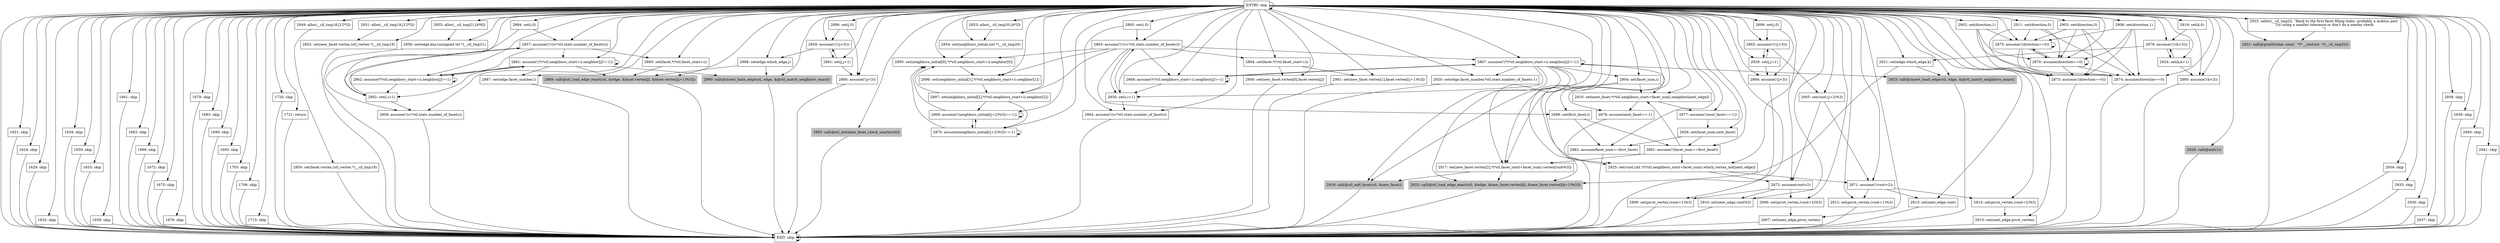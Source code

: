 digraph stl_fill_holes {
{
node [shape=box]
ENTRY [label="ENTRY: skip" ]
EXIT [label="EXIT: skip" ]
1621 [label="1621: skip" ]
1624 [label="1624: skip" ]
1629 [label="1629: skip" ]
1632 [label="1632: skip" ]
1634 [label="1634: skip" ]
1650 [label="1650: skip" ]
1653 [label="1653: skip" ]
1658 [label="1658: skip" ]
1661 [label="1661: skip" ]
1663 [label="1663: skip" ]
1666 [label="1666: skip" ]
1672 [label="1672: skip" ]
1675 [label="1675: skip" ]
1676 [label="1676: skip" ]
1679 [label="1679: skip" ]
1683 [label="1683: skip" ]
1690 [label="1690: skip" ]
1693 [label="1693: skip" ]
1703 [label="1703: skip" ]
1706 [label="1706: skip" ]
1713 [label="1713: skip" ]
1720 [label="1720: skip" ]
1721 [label="1721: return" ]
2849 [label="2849: alloc(__cil_tmp18,[12*3])" ]
2850 [label="2850: set(facet.vertex,(stl_vertex *)__cil_tmp18)" ]
2851 [label="2851: alloc(__cil_tmp19,[12*3])" ]
2852 [label="2852: set(new_facet.vertex,(stl_vertex *)__cil_tmp19)" ]
2853 [label="2853: alloc(__cil_tmp20,[4*3])" ]
2854 [label="2854: set(neighbors_initial,(int *)__cil_tmp20)" ]
2855 [label="2855: alloc(__cil_tmp21,[4*6])" ]
2856 [label="2856: set(edge.key,(unsigned int *)__cil_tmp21)" ]
2857 [label="2857: assume(!(!(i<*stl.stats.number_of_facets)))" ]
2858 [label="2858: assume(!(i<*stl.stats.number_of_facets))" ]
2859 [label="2859: assume(!(!(j<3)))" ]
2860 [label="2860: assume(!(j<3))" ]
2861 [label="2861: assume(!(*(*stl.neighbors_start+i).neighbor[j]!=-1))" ]
2862 [label="2862: assume(*(*stl.neighbors_start+i).neighbor[j]!=-1)" ]
2863 [label="2863: assume(!(!(i<*stl.stats.number_of_facets)))" ]
2864 [label="2864: assume(!(i<*stl.stats.number_of_facets))" ]
2865 [label="2865: assume(!(!(j<3)))" ]
2866 [label="2866: assume(!(j<3))" ]
2867 [label="2867: assume(!(*(*stl.neighbors_start+i).neighbor[j]!=-1))" ]
2868 [label="2868: assume(*(*stl.neighbors_start+i).neighbor[j]!=-1)" ]
2869 [label="2869: assume(!(neighbors_initial[(j+2)%3]==-1))" ]
2870 [label="2870: assume(neighbors_initial[(j+2)%3]==-1)" ]
2871 [label="2871: assume(!(vnot>2))" ]
2872 [label="2872: assume(vnot>2)" ]
2873 [label="2873: assume(!(direction==0))" ]
2874 [label="2874: assume(direction==0)" ]
2875 [label="2875: assume(!(direction==0))" ]
2876 [label="2876: assume(direction==0)" ]
2877 [label="2877: assume(!(next_facet==-1))" ]
2878 [label="2878: assume(next_facet==-1)" ]
2879 [label="2879: assume(!(!(k<3)))" ]
2880 [label="2880: assume(!(k<3))" ]
2881 [label="2881: assume(!(facet_num==first_facet))" ]
2882 [label="2882: assume(facet_num==first_facet)" ]
2883 [label="2883: call(@stl_initialize_facet_check_nearby(stl))" style=filled color=grey]
2884 [label="2884: set(i,0)" ]
2885 [label="2885: set(facet,*(*stl.facet_start+i))" ]
2886 [label="2886: set(j,0)" ]
2887 [label="2887: set(edge.facet_number,i)" ]
2888 [label="2888: set(edge.which_edge,j)" ]
2889 [label="2889: call(@stl_load_edge_exact(stl, &edge, &facet.vertex[j], &facet.vertex[(j+1)%3]))" style=filled color=grey]
2890 [label="2890: call(@insert_hash_edge(stl, edge, &@stl_match_neighbors_exact))" style=filled color=grey]
2891 [label="2891: set(j,j+1)" ]
2892 [label="2892: set(i,i+1)" ]
2893 [label="2893: set(i,0)" ]
2894 [label="2894: set(facet,*(*stl.facet_start+i))" ]
2895 [label="2895: set(neighbors_initial[0],*(*stl.neighbors_start+i).neighbor[0])" ]
2896 [label="2896: set(neighbors_initial[1],*(*stl.neighbors_start+i).neighbor[1])" ]
2897 [label="2897: set(neighbors_initial[2],*(*stl.neighbors_start+i).neighbor[2])" ]
2898 [label="2898: set(first_facet,i)" ]
2899 [label="2899: set(j,0)" ]
2900 [label="2900: set(new_facet.vertex[0],facet.vertex[j])" ]
2901 [label="2901: set(new_facet.vertex[1],facet.vertex[(j+1)%3])" ]
2902 [label="2902: set(direction,1)" ]
2903 [label="2903: set(direction,0)" ]
2904 [label="2904: set(facet_num,i)" ]
2905 [label="2905: set(vnot,(j+2)%3)" ]
2906 [label="2906: set(pivot_vertex,(vnot+2)%3)" ]
2907 [label="2907: set(next_edge,pivot_vertex)" ]
2908 [label="2908: set(direction,1)" ]
2909 [label="2909: set(pivot_vertex,(vnot+1)%3)" ]
2910 [label="2910: set(next_edge,vnot%3)" ]
2911 [label="2911: set(direction,0)" ]
2912 [label="2912: set(pivot_vertex,(vnot+1)%3)" ]
2913 [label="2913: set(next_edge,vnot)" ]
2914 [label="2914: set(pivot_vertex,(vnot+2)%3)" ]
2915 [label="2915: set(next_edge,pivot_vertex)" ]
2916 [label="2916: set(next_facet,*(*stl.neighbors_start+facet_num).neighbor[next_edge])" ]
2917 [label="2917: set(new_facet.vertex[2],*(*stl.facet_start+facet_num).vertex[vnot%3])" ]
2918 [label="2918: call(@stl_add_facet(stl, &new_facet))" style=filled color=grey]
2919 [label="2919: set(k,0)" ]
2920 [label="2920: set(edge.facet_number,*stl.stats.number_of_facets-1)" ]
2921 [label="2921: set(edge.which_edge,k)" ]
2922 [label="2922: call(@stl_load_edge_exact(stl, &edge, &new_facet.vertex[k], &new_facet.vertex[(k+1)%3]))" style=filled color=grey]
2923 [label="2923: call(@insert_hash_edge(stl, edge, &@stl_match_neighbors_exact))" style=filled color=grey]
2924 [label="2924: set(k,k+1)" ]
2925 [label="2925: set(vnot,(int )*(*stl.neighbors_start+facet_num).which_vertex_not[next_edge])" ]
2926 [label="2926: set(facet_num,next_facet)" ]
2928 [label="2928: call(@exit(1))" style=filled color=grey]
2929 [label="2929: set(j,j+1)" ]
2930 [label="2930: set(i,i+1)" ]
2931 [label="2931: call(@printf((char const   */* __restrict  */)__cil_tmp22))" style=filled color=grey]
2933 [label="2933: salloc(__cil_tmp22, \"Back to the first facet filling holes: probably a mobius part.\nTry using a smaller tolerance or don't do a nearby check\n\")" ]
2934 [label="2934: skip" ]
2935 [label="2935: skip" ]
2936 [label="2936: skip" ]
2937 [label="2937: skip" ]
2938 [label="2938: skip" ]
2939 [label="2939: skip" ]
2940 [label="2940: skip" ]
2941 [label="2941: skip" ]
}
ENTRY -> ENTRY
ENTRY -> EXIT
ENTRY -> 1621
ENTRY -> 1624
ENTRY -> 1629
ENTRY -> 1632
ENTRY -> 1634
ENTRY -> 1650
ENTRY -> 1653
ENTRY -> 1658
ENTRY -> 1661
ENTRY -> 1663
ENTRY -> 1666
ENTRY -> 1672
ENTRY -> 1675
ENTRY -> 1676
ENTRY -> 1679
ENTRY -> 1683
ENTRY -> 1690
ENTRY -> 1693
ENTRY -> 1703
ENTRY -> 1706
ENTRY -> 1713
ENTRY -> 1720
ENTRY -> 1721
ENTRY -> 2849
ENTRY -> 2851
ENTRY -> 2852
ENTRY -> 2853
ENTRY -> 2854
ENTRY -> 2855
ENTRY -> 2856
ENTRY -> 2857
ENTRY -> 2858
ENTRY -> 2859
ENTRY -> 2860
ENTRY -> 2861
ENTRY -> 2862
ENTRY -> 2863
ENTRY -> 2864
ENTRY -> 2865
ENTRY -> 2866
ENTRY -> 2867
ENTRY -> 2868
ENTRY -> 2869
ENTRY -> 2870
ENTRY -> 2871
ENTRY -> 2872
ENTRY -> 2873
ENTRY -> 2874
ENTRY -> 2875
ENTRY -> 2876
ENTRY -> 2877
ENTRY -> 2878
ENTRY -> 2879
ENTRY -> 2880
ENTRY -> 2881
ENTRY -> 2882
ENTRY -> 2883
ENTRY -> 2884
ENTRY -> 2885
ENTRY -> 2886
ENTRY -> 2887
ENTRY -> 2888
ENTRY -> 2889
ENTRY -> 2890
ENTRY -> 2891
ENTRY -> 2892
ENTRY -> 2893
ENTRY -> 2894
ENTRY -> 2895
ENTRY -> 2896
ENTRY -> 2897
ENTRY -> 2898
ENTRY -> 2899
ENTRY -> 2900
ENTRY -> 2901
ENTRY -> 2902
ENTRY -> 2903
ENTRY -> 2904
ENTRY -> 2905
ENTRY -> 2906
ENTRY -> 2907
ENTRY -> 2908
ENTRY -> 2909
ENTRY -> 2910
ENTRY -> 2911
ENTRY -> 2912
ENTRY -> 2913
ENTRY -> 2914
ENTRY -> 2915
ENTRY -> 2916
ENTRY -> 2917
ENTRY -> 2918
ENTRY -> 2919
ENTRY -> 2920
ENTRY -> 2921
ENTRY -> 2922
ENTRY -> 2923
ENTRY -> 2924
ENTRY -> 2925
ENTRY -> 2926
ENTRY -> 2928
ENTRY -> 2929
ENTRY -> 2930
ENTRY -> 2931
ENTRY -> 2933
ENTRY -> 2934
ENTRY -> 2935
ENTRY -> 2936
ENTRY -> 2937
ENTRY -> 2938
ENTRY -> 2939
ENTRY -> 2940
ENTRY -> 2941
EXIT -> EXIT
1621 -> EXIT
1624 -> EXIT
1629 -> EXIT
1632 -> EXIT
1634 -> EXIT
1650 -> EXIT
1653 -> EXIT
1658 -> EXIT
1661 -> EXIT
1663 -> EXIT
1666 -> EXIT
1672 -> EXIT
1675 -> EXIT
1676 -> EXIT
1679 -> EXIT
1683 -> EXIT
1690 -> EXIT
1693 -> EXIT
1703 -> EXIT
1706 -> EXIT
1713 -> EXIT
1720 -> EXIT
1721 -> EXIT
2849 -> 2850
2850 -> EXIT
2851 -> 2852
2852 -> EXIT
2853 -> 2854
2854 -> 2895
2855 -> 2856
2856 -> EXIT
2857 -> 2861
2857 -> 2862
2857 -> 2885
2857 -> 2892
2858 -> EXIT
2859 -> 2888
2859 -> 2891
2860 -> EXIT
2861 -> 2861
2861 -> 2862
2861 -> 2887
2861 -> 2889
2861 -> 2890
2861 -> 2892
2862 -> 2861
2862 -> 2862
2862 -> 2892
2863 -> 2867
2863 -> 2868
2863 -> 2894
2863 -> 2895
2863 -> 2896
2863 -> 2897
2863 -> 2898
2863 -> 2930
2864 -> EXIT
2865 -> 2905
2865 -> 2929
2866 -> EXIT
2867 -> 2867
2867 -> 2868
2867 -> 2904
2867 -> 2916
2867 -> 2917
2867 -> 2918
2867 -> 2920
2867 -> 2922
2867 -> 2923
2867 -> 2925
2867 -> 2930
2868 -> 2867
2868 -> 2868
2868 -> 2930
2869 -> 2869
2869 -> 2870
2869 -> 2895
2870 -> 2869
2870 -> 2870
2870 -> 2895
2871 -> 2912
2871 -> 2913
2871 -> 2914
2872 -> 2906
2872 -> 2909
2872 -> 2910
2873 -> EXIT
2874 -> EXIT
2875 -> 2873
2875 -> 2874
2875 -> 2875
2875 -> 2876
2876 -> 2873
2876 -> 2874
2876 -> 2875
2876 -> 2876
2877 -> 2926
2878 -> EXIT
2879 -> 2921
2879 -> 2924
2880 -> EXIT
2881 -> 2916
2881 -> 2917
2881 -> 2925
2882 -> EXIT
2883 -> EXIT
2884 -> 2857
2884 -> 2858
2885 -> 2889
2886 -> 2859
2886 -> 2860
2887 -> EXIT
2888 -> 2889
2888 -> 2890
2889 -> EXIT
2890 -> EXIT
2891 -> 2859
2891 -> 2860
2892 -> 2857
2892 -> 2858
2893 -> 2863
2893 -> 2864
2894 -> 2900
2894 -> 2901
2895 -> 2896
2896 -> 2897
2897 -> 2869
2897 -> 2870
2897 -> 2895
2898 -> 2881
2898 -> 2882
2899 -> 2865
2899 -> 2866
2900 -> EXIT
2901 -> EXIT
2902 -> 2873
2902 -> 2874
2902 -> 2875
2902 -> 2876
2903 -> 2873
2903 -> 2874
2903 -> 2875
2903 -> 2876
2904 -> 2916
2904 -> 2917
2904 -> 2925
2905 -> 2871
2905 -> 2872
2906 -> 2907
2907 -> EXIT
2908 -> 2873
2908 -> 2874
2908 -> 2875
2908 -> 2876
2909 -> EXIT
2910 -> EXIT
2911 -> 2873
2911 -> 2874
2911 -> 2875
2911 -> 2876
2912 -> EXIT
2913 -> EXIT
2914 -> 2915
2915 -> EXIT
2916 -> 2877
2916 -> 2878
2917 -> 2918
2917 -> 2922
2918 -> EXIT
2919 -> 2879
2919 -> 2880
2920 -> EXIT
2921 -> 2922
2921 -> 2923
2922 -> EXIT
2923 -> EXIT
2924 -> 2879
2924 -> 2880
2925 -> 2871
2925 -> 2872
2926 -> 2881
2926 -> 2882
2928 -> EXIT
2929 -> 2865
2929 -> 2866
2930 -> 2863
2930 -> 2864
2931 -> EXIT
2933 -> 2931
2934 -> EXIT
2935 -> EXIT
2936 -> EXIT
2937 -> EXIT
2938 -> EXIT
2939 -> EXIT
2940 -> EXIT
2941 -> EXIT
}

